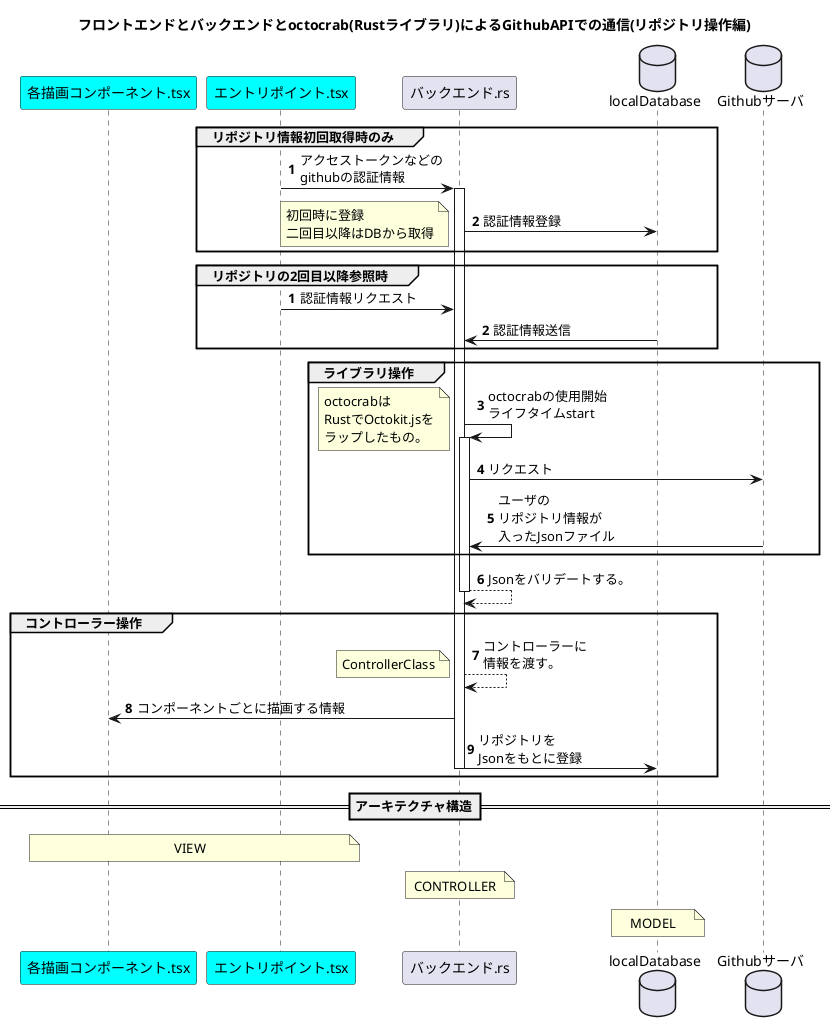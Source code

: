 'alt + D でプレビュー

@startuml
title フロントエンドとバックエンドとoctocrab(Rustライブラリ)によるGithubAPIでの通信(リポジトリ操作編)

participant 各描画コンポーネント.tsx #Aqua
participant エントリポイント.tsx #Aqua

participant バックエンド.rs
database localDatabase

database Githubサーバ

autonumber

group リポジトリ情報初回取得時のみ
    エントリポイント.tsx -> バックエンド.rs ++ : アクセストークンなどの\ngithubの認証情報
    バックエンド.rs -> localDatabase : 認証情報登録
    note left : 初回時に登録\n二回目以降はDBから取得
end

autonumber stop
autonumber

group リポジトリの2回目以降参照時
    エントリポイント.tsx -> バックエンド.rs : 認証情報リクエスト
    localDatabase -> バックエンド.rs : 認証情報送信
end

group ライブラリ操作
    バックエンド.rs -> バックエンド.rs ++ : octocrabの使用開始\nライフタイムstart
    note left : octocrabは\nRustでOctokit.jsを\nラップしたもの。

    バックエンド.rs -> Githubサーバ  : リクエスト
    Githubサーバ -> バックエンド.rs -- : ユーザの\nリポジトリ情報が\n入ったJsonファイル

end 

バックエンド.rs --> バックエンド.rs -- : Jsonをバリデートする。

group コントローラー操作
    バックエンド.rs --> バックエンド.rs : コントローラーに\n情報を渡す。
    note left : ControllerClass
    バックエンド.rs -> 各描画コンポーネント.tsx : コンポーネントごとに描画する情報
    バックエンド.rs -> localDatabase -- : リポジトリを\nJsonをもとに登録
end

==アーキテクチャ構造==

note over 各描画コンポーネント.tsx, エントリポイント.tsx : VIEW
note over バックエンド.rs, バックエンド.rs : CONTROLLER
note over localDatabase, localDatabase : MODEL

@enduml